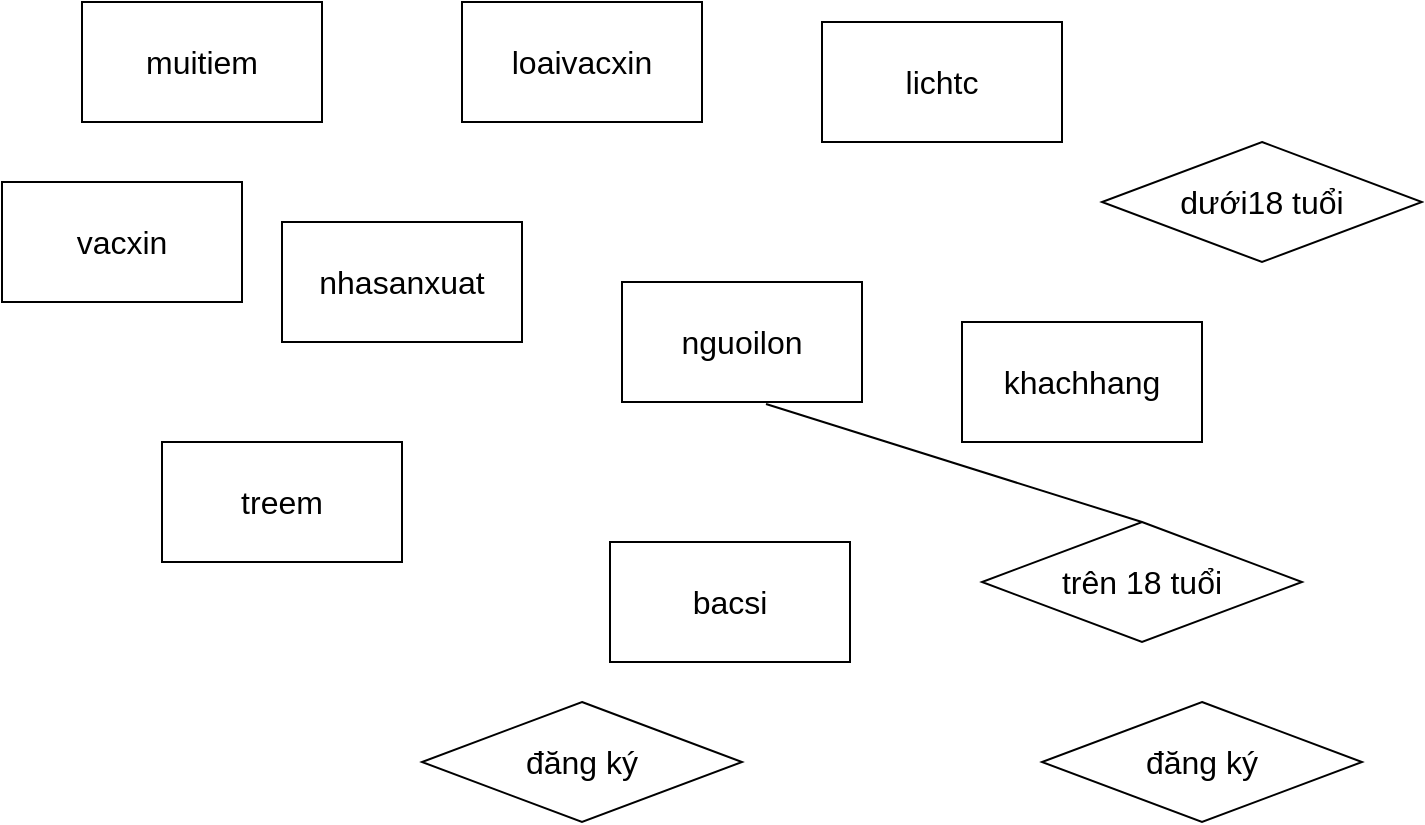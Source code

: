<mxfile version="16.1.0" type="github">
  <diagram id="C5RBs43oDa-KdzZeNtuy" name="Page-1">
    <mxGraphModel dx="868" dy="488" grid="1" gridSize="10" guides="1" tooltips="1" connect="1" arrows="1" fold="1" page="1" pageScale="1" pageWidth="827" pageHeight="1169" math="0" shadow="0">
      <root>
        <mxCell id="WIyWlLk6GJQsqaUBKTNV-0" />
        <mxCell id="WIyWlLk6GJQsqaUBKTNV-1" parent="WIyWlLk6GJQsqaUBKTNV-0" />
        <mxCell id="QvG_tltzTtsuW_8JRA0w-0" value="muitiem" style="rounded=0;whiteSpace=wrap;html=1;fontSize=16;" vertex="1" parent="WIyWlLk6GJQsqaUBKTNV-1">
          <mxGeometry x="90" y="80" width="120" height="60" as="geometry" />
        </mxCell>
        <mxCell id="QvG_tltzTtsuW_8JRA0w-1" value="loaivacxin" style="rounded=0;whiteSpace=wrap;html=1;fontSize=16;" vertex="1" parent="WIyWlLk6GJQsqaUBKTNV-1">
          <mxGeometry x="280" y="80" width="120" height="60" as="geometry" />
        </mxCell>
        <mxCell id="QvG_tltzTtsuW_8JRA0w-2" value="bacsi" style="rounded=0;whiteSpace=wrap;html=1;fontSize=16;" vertex="1" parent="WIyWlLk6GJQsqaUBKTNV-1">
          <mxGeometry x="354" y="350" width="120" height="60" as="geometry" />
        </mxCell>
        <mxCell id="QvG_tltzTtsuW_8JRA0w-3" value="nguoilon" style="rounded=0;whiteSpace=wrap;html=1;fontSize=16;" vertex="1" parent="WIyWlLk6GJQsqaUBKTNV-1">
          <mxGeometry x="360" y="220" width="120" height="60" as="geometry" />
        </mxCell>
        <mxCell id="QvG_tltzTtsuW_8JRA0w-4" value="treem" style="rounded=0;whiteSpace=wrap;html=1;fontSize=16;" vertex="1" parent="WIyWlLk6GJQsqaUBKTNV-1">
          <mxGeometry x="130" y="300" width="120" height="60" as="geometry" />
        </mxCell>
        <mxCell id="QvG_tltzTtsuW_8JRA0w-5" value="khachhang" style="rounded=0;whiteSpace=wrap;html=1;fontSize=16;" vertex="1" parent="WIyWlLk6GJQsqaUBKTNV-1">
          <mxGeometry x="530" y="240" width="120" height="60" as="geometry" />
        </mxCell>
        <mxCell id="QvG_tltzTtsuW_8JRA0w-6" value="lichtc" style="rounded=0;whiteSpace=wrap;html=1;fontSize=16;" vertex="1" parent="WIyWlLk6GJQsqaUBKTNV-1">
          <mxGeometry x="460" y="90" width="120" height="60" as="geometry" />
        </mxCell>
        <mxCell id="QvG_tltzTtsuW_8JRA0w-9" value="vacxin" style="rounded=0;whiteSpace=wrap;html=1;fontSize=16;" vertex="1" parent="WIyWlLk6GJQsqaUBKTNV-1">
          <mxGeometry x="50" y="170" width="120" height="60" as="geometry" />
        </mxCell>
        <mxCell id="QvG_tltzTtsuW_8JRA0w-10" value="nhasanxuat" style="rounded=0;whiteSpace=wrap;html=1;fontSize=16;" vertex="1" parent="WIyWlLk6GJQsqaUBKTNV-1">
          <mxGeometry x="190" y="190" width="120" height="60" as="geometry" />
        </mxCell>
        <mxCell id="QvG_tltzTtsuW_8JRA0w-11" value="" style="endArrow=none;html=1;rounded=0;fontSize=16;entryX=0.6;entryY=1.017;entryDx=0;entryDy=0;entryPerimeter=0;exitX=0.5;exitY=0;exitDx=0;exitDy=0;" edge="1" parent="WIyWlLk6GJQsqaUBKTNV-1" source="QvG_tltzTtsuW_8JRA0w-12" target="QvG_tltzTtsuW_8JRA0w-3">
          <mxGeometry width="50" height="50" relative="1" as="geometry">
            <mxPoint x="400" y="290" as="sourcePoint" />
            <mxPoint x="450" y="240" as="targetPoint" />
          </mxGeometry>
        </mxCell>
        <mxCell id="QvG_tltzTtsuW_8JRA0w-12" value="trên 18 tuổi" style="rhombus;whiteSpace=wrap;html=1;fontSize=16;" vertex="1" parent="WIyWlLk6GJQsqaUBKTNV-1">
          <mxGeometry x="540" y="340" width="160" height="60" as="geometry" />
        </mxCell>
        <mxCell id="QvG_tltzTtsuW_8JRA0w-13" value="đăng ký" style="rhombus;whiteSpace=wrap;html=1;fontSize=16;" vertex="1" parent="WIyWlLk6GJQsqaUBKTNV-1">
          <mxGeometry x="570" y="430" width="160" height="60" as="geometry" />
        </mxCell>
        <mxCell id="QvG_tltzTtsuW_8JRA0w-14" value="đăng ký" style="rhombus;whiteSpace=wrap;html=1;fontSize=16;" vertex="1" parent="WIyWlLk6GJQsqaUBKTNV-1">
          <mxGeometry x="260" y="430" width="160" height="60" as="geometry" />
        </mxCell>
        <mxCell id="QvG_tltzTtsuW_8JRA0w-15" value="dưới18 tuổi" style="rhombus;whiteSpace=wrap;html=1;fontSize=16;" vertex="1" parent="WIyWlLk6GJQsqaUBKTNV-1">
          <mxGeometry x="600" y="150" width="160" height="60" as="geometry" />
        </mxCell>
      </root>
    </mxGraphModel>
  </diagram>
</mxfile>
